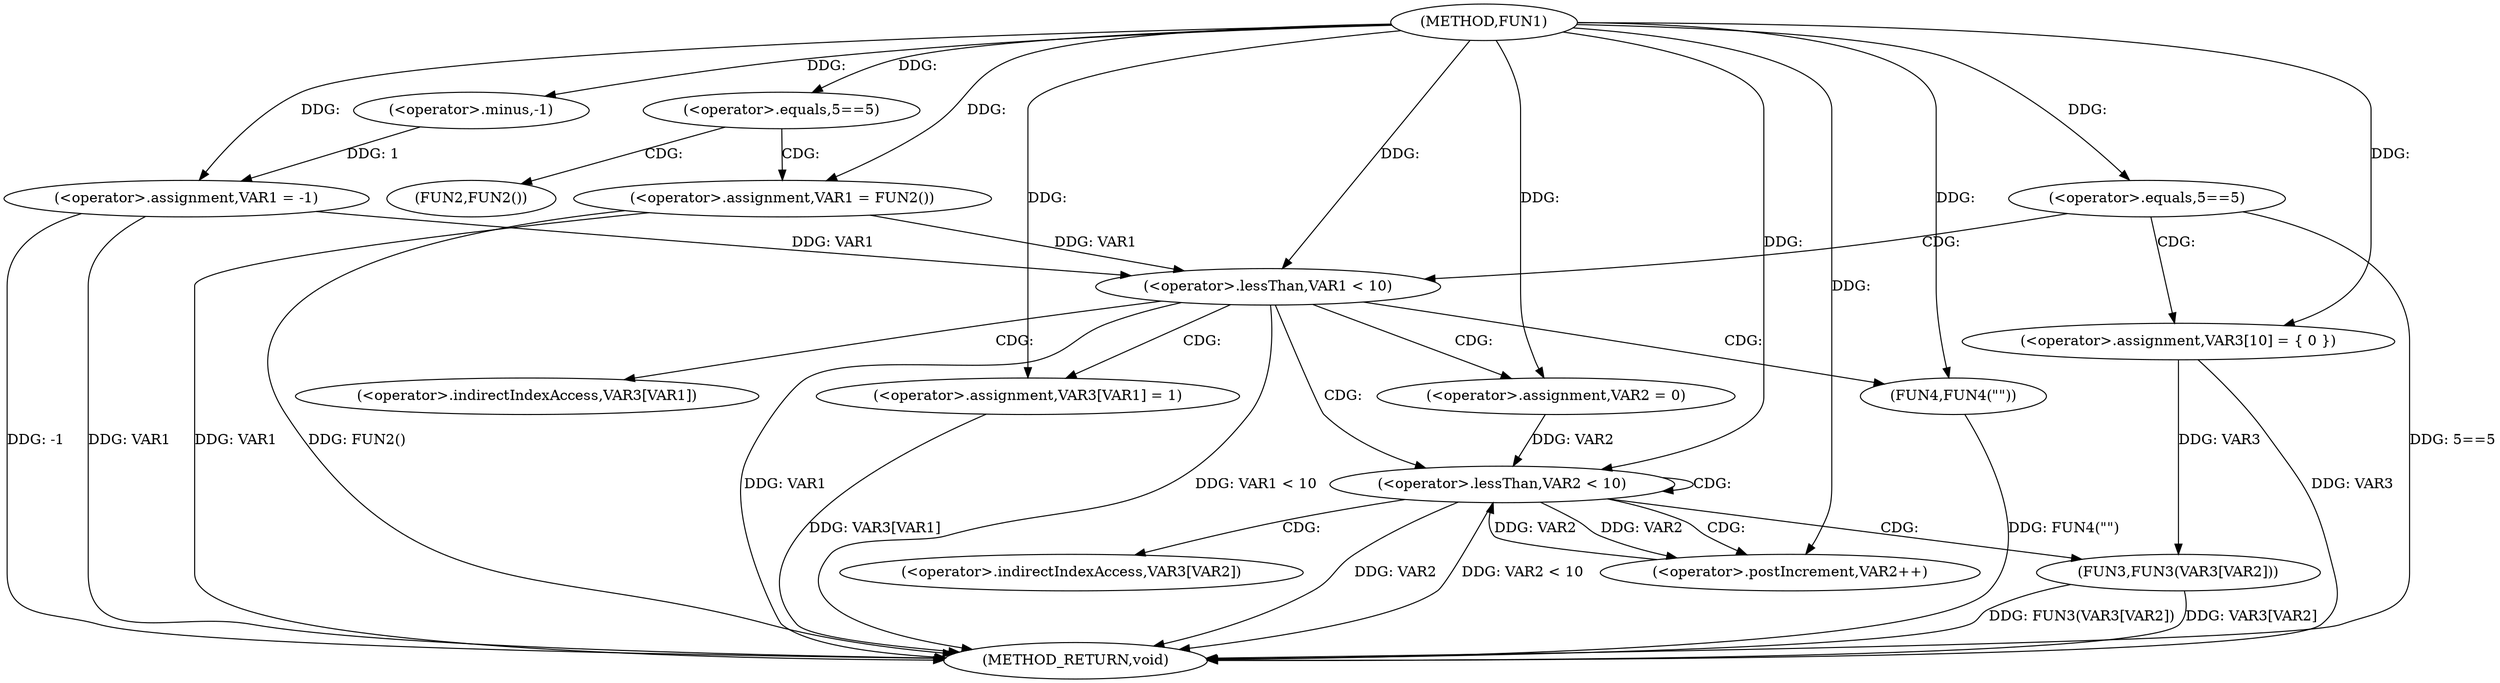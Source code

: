 digraph FUN1 {  
"1000100" [label = "(METHOD,FUN1)" ]
"1000153" [label = "(METHOD_RETURN,void)" ]
"1000103" [label = "(<operator>.assignment,VAR1 = -1)" ]
"1000105" [label = "(<operator>.minus,-1)" ]
"1000108" [label = "(<operator>.equals,5==5)" ]
"1000112" [label = "(<operator>.assignment,VAR1 = FUN2())" ]
"1000116" [label = "(<operator>.equals,5==5)" ]
"1000123" [label = "(<operator>.assignment,VAR3[10] = { 0 })" ]
"1000126" [label = "(<operator>.lessThan,VAR1 < 10)" ]
"1000130" [label = "(<operator>.assignment,VAR3[VAR1] = 1)" ]
"1000136" [label = "(<operator>.assignment,VAR2 = 0)" ]
"1000139" [label = "(<operator>.lessThan,VAR2 < 10)" ]
"1000142" [label = "(<operator>.postIncrement,VAR2++)" ]
"1000145" [label = "(FUN3,FUN3(VAR3[VAR2]))" ]
"1000151" [label = "(FUN4,FUN4(\"\"))" ]
"1000114" [label = "(FUN2,FUN2())" ]
"1000131" [label = "(<operator>.indirectIndexAccess,VAR3[VAR1])" ]
"1000146" [label = "(<operator>.indirectIndexAccess,VAR3[VAR2])" ]
  "1000151" -> "1000153"  [ label = "DDG: FUN4(\"\")"] 
  "1000103" -> "1000153"  [ label = "DDG: VAR1"] 
  "1000103" -> "1000153"  [ label = "DDG: -1"] 
  "1000112" -> "1000153"  [ label = "DDG: FUN2()"] 
  "1000139" -> "1000153"  [ label = "DDG: VAR2"] 
  "1000126" -> "1000153"  [ label = "DDG: VAR1"] 
  "1000112" -> "1000153"  [ label = "DDG: VAR1"] 
  "1000145" -> "1000153"  [ label = "DDG: VAR3[VAR2]"] 
  "1000116" -> "1000153"  [ label = "DDG: 5==5"] 
  "1000126" -> "1000153"  [ label = "DDG: VAR1 < 10"] 
  "1000139" -> "1000153"  [ label = "DDG: VAR2 < 10"] 
  "1000145" -> "1000153"  [ label = "DDG: FUN3(VAR3[VAR2])"] 
  "1000130" -> "1000153"  [ label = "DDG: VAR3[VAR1]"] 
  "1000123" -> "1000153"  [ label = "DDG: VAR3"] 
  "1000105" -> "1000103"  [ label = "DDG: 1"] 
  "1000100" -> "1000103"  [ label = "DDG: "] 
  "1000100" -> "1000105"  [ label = "DDG: "] 
  "1000100" -> "1000108"  [ label = "DDG: "] 
  "1000100" -> "1000112"  [ label = "DDG: "] 
  "1000100" -> "1000116"  [ label = "DDG: "] 
  "1000100" -> "1000123"  [ label = "DDG: "] 
  "1000103" -> "1000126"  [ label = "DDG: VAR1"] 
  "1000112" -> "1000126"  [ label = "DDG: VAR1"] 
  "1000100" -> "1000126"  [ label = "DDG: "] 
  "1000100" -> "1000130"  [ label = "DDG: "] 
  "1000100" -> "1000136"  [ label = "DDG: "] 
  "1000142" -> "1000139"  [ label = "DDG: VAR2"] 
  "1000136" -> "1000139"  [ label = "DDG: VAR2"] 
  "1000100" -> "1000139"  [ label = "DDG: "] 
  "1000139" -> "1000142"  [ label = "DDG: VAR2"] 
  "1000100" -> "1000142"  [ label = "DDG: "] 
  "1000123" -> "1000145"  [ label = "DDG: VAR3"] 
  "1000100" -> "1000151"  [ label = "DDG: "] 
  "1000108" -> "1000112"  [ label = "CDG: "] 
  "1000108" -> "1000114"  [ label = "CDG: "] 
  "1000116" -> "1000126"  [ label = "CDG: "] 
  "1000116" -> "1000123"  [ label = "CDG: "] 
  "1000126" -> "1000131"  [ label = "CDG: "] 
  "1000126" -> "1000151"  [ label = "CDG: "] 
  "1000126" -> "1000130"  [ label = "CDG: "] 
  "1000126" -> "1000139"  [ label = "CDG: "] 
  "1000126" -> "1000136"  [ label = "CDG: "] 
  "1000139" -> "1000142"  [ label = "CDG: "] 
  "1000139" -> "1000145"  [ label = "CDG: "] 
  "1000139" -> "1000139"  [ label = "CDG: "] 
  "1000139" -> "1000146"  [ label = "CDG: "] 
}
